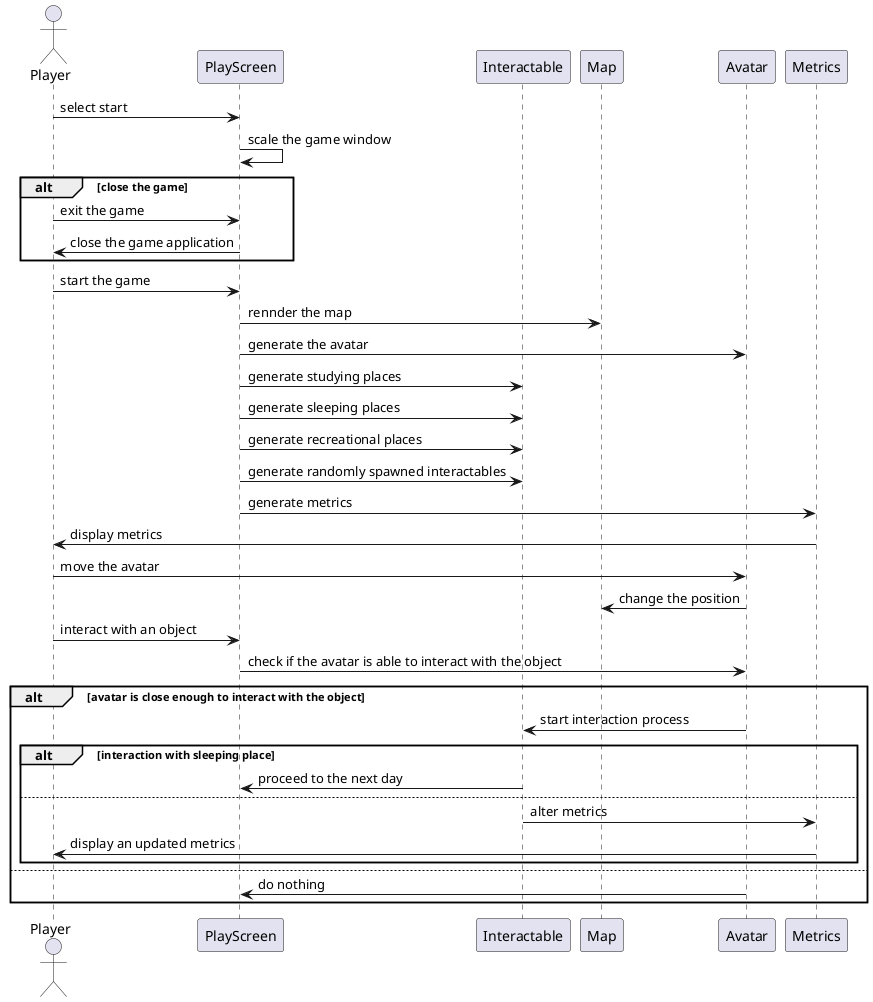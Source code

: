 @startuml
actor Player as Player
participant PlayScreen as Game  
participant Interactable as Object

Player -> Game: select start 
Game -> Game: scale the game window
alt close the game
 Player -> Game: exit the game
 Game -> Player: close the game application
end
Player -> Game: start the game
Game -> Map: rennder the map
Game -> Avatar: generate the avatar
Game -> Object: generate studying places
Game -> Object: generate sleeping places
Game -> Object: generate recreational places
Game -> Object: generate randomly spawned interactables
Game -> Metrics: generate metrics
Metrics -> Player: display metrics
Player -> Avatar: move the avatar
Avatar -> Map: change the position
Player -> Game: interact with an object
Game -> Avatar: check if the avatar is able to interact with the object
alt avatar is close enough to interact with the object
 Avatar -> Object: start interaction process
 alt interaction with sleeping place
  Object -> Game: proceed to the next day
 else
  Object -> Metrics: alter metrics
  Metrics -> Player: display an updated metrics
 end
else
 Avatar -> Game: do nothing
end
@enduml